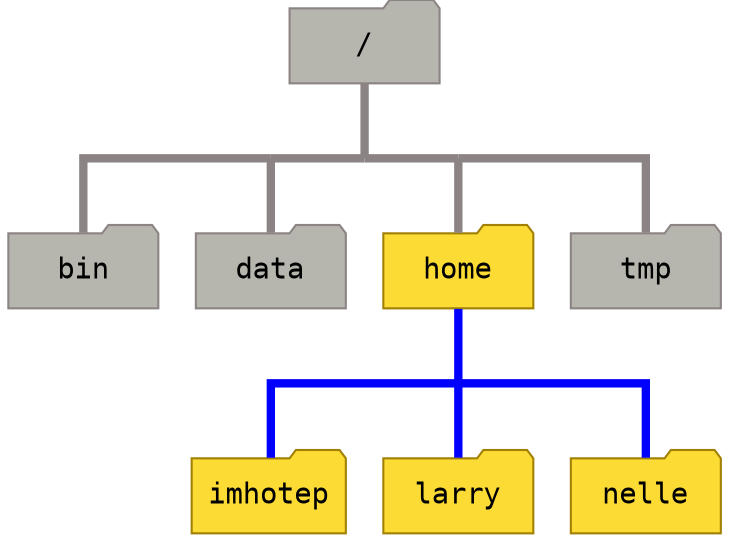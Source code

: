 graph {

node [ shape=box, width=1, target=_blank]

top [
  label="/"
  tooltip="root directory"
  shape=folder
  group=first
  fontname="courier"
  style=filled
  fillcolor="#b6b6ae"
  color="#8c8484"
]

bin [
  label="bin"
  tooltip="where some built-in programs are stored"
  shape=folder
  group=second
  fontname="courier"
  style=filled
  fillcolor="#b6b6ae"
  color="#8c8484"
]

data [
  label="data"
  tooltip="miscellaneous data files"
  shape=folder
  group=second
  fontname="courier"
  style=filled
  fillcolor="#b6b6ae"
  color="#8c8484"
]

home [
  label="home"
  tooltip="where users’ personal directories are located"
  shape=folder
  group=second
  fontname="courier"
  style=filled
  fillcolor="#fcdc34"
  color="#a18004"
]

tmp [
  label="tmp"
  tooltip="temporary files that don’t need to be stored long-term"
  shape=folder
  group=second
  fontname="courier"
  style=filled
  fillcolor="#b6b6ae"
  color="#8c8484"
]

splines=ortho

0 [width=0, shape=point, style=invis]
1 [width=0, shape=point, style=invis]
2 [width=0, shape=point, style=invis]

top -- 0 [ headclip=false style="bold" color="#8c8484" penwidth=4 ]

{rank=same; 1 -- 0 -- 2 [ headclip=false tailclip=false style="bold" color="#8c8484" penwidth=4 ] }

1 -- bin [ tailclip=false style="bold" color="#8c8484" penwidth=4 ]
1 -- data [ tailclip=false style="bold" color="#8c8484" penwidth=4 ]
2 -- home [ tailclip=false style="bold" color="#8c8484" penwidth=4 ]
2 -- tmp [ tailclip=false style="bold" color="#8c8484" penwidth=4 ]

imhotep [
  label="imhotep"
  shape=folder
  group=third
  fontname="courier"
  style=filled
  fillcolor="#fcdc34"
  color="#a18004"
]

larry [
  label="larry"
  shape=folder
  group=third
  fontname="courier"
  style=filled
  fillcolor="#fcdc34"
  color="#a18004"
]

nelle [
  label="nelle"
  shape=folder
  group=third
  fontname="courier"
  style=filled
  fillcolor="#fcdc34"
  color="#a18004"
]

3 [width=0, shape=point, style=invis]

home -- 3 [ headclip=false style="bold" color="blue" penwidth=4 ]

3 -- imhotep [ tailclip=false style="bold" color="blue" penwidth=4 ]
3 -- larry [ tailclip=false style="bold" color="blue" penwidth=4 ]
3 -- nelle [ tailclip=false style="bold" color="blue" penwidth=4 ]
}
